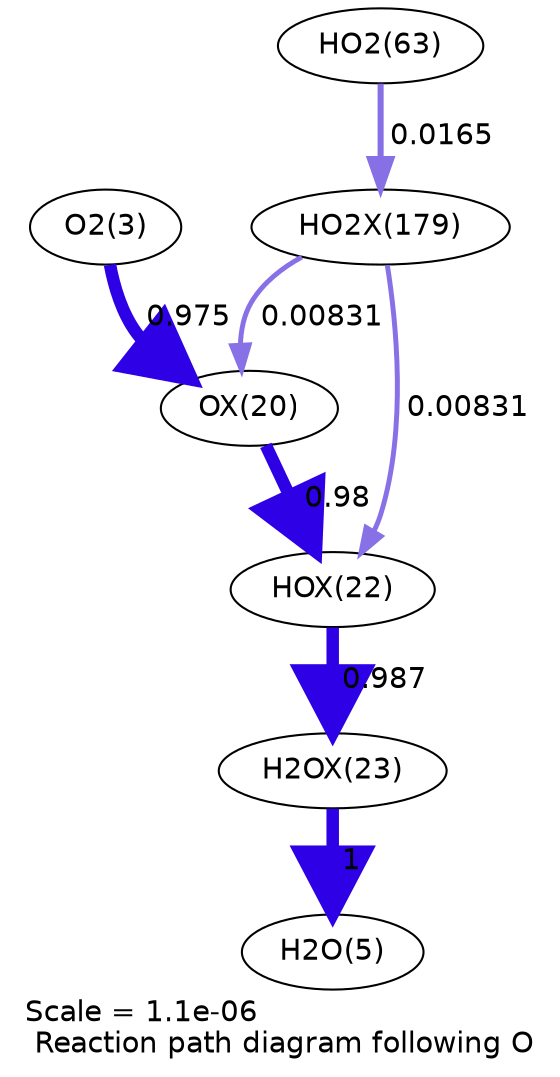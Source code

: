 digraph reaction_paths {
center=1;
s5 -> s55[fontname="Helvetica", penwidth=5.98, arrowsize=2.99, color="0.7, 1.47, 0.9"
, label=" 0.975"];
s55 -> s57[fontname="Helvetica", penwidth=5.98, arrowsize=2.99, color="0.7, 1.48, 0.9"
, label=" 0.98"];
s76 -> s55[fontname="Helvetica", penwidth=2.38, arrowsize=1.19, color="0.7, 0.508, 0.9"
, label=" 0.00831"];
s57 -> s58[fontname="Helvetica", penwidth=5.99, arrowsize=3, color="0.7, 1.49, 0.9"
, label=" 0.987"];
s76 -> s57[fontname="Helvetica", penwidth=2.38, arrowsize=1.19, color="0.7, 0.508, 0.9"
, label=" 0.00831"];
s58 -> s7[fontname="Helvetica", penwidth=6, arrowsize=3, color="0.7, 1.5, 0.9"
, label=" 1"];
s27 -> s76[fontname="Helvetica", penwidth=2.9, arrowsize=1.45, color="0.7, 0.517, 0.9"
, label=" 0.0165"];
s5 [ fontname="Helvetica", label="O2(3)"];
s7 [ fontname="Helvetica", label="H2O(5)"];
s27 [ fontname="Helvetica", label="HO2(63)"];
s55 [ fontname="Helvetica", label="OX(20)"];
s57 [ fontname="Helvetica", label="HOX(22)"];
s58 [ fontname="Helvetica", label="H2OX(23)"];
s76 [ fontname="Helvetica", label="HO2X(179)"];
 label = "Scale = 1.1e-06\l Reaction path diagram following O";
 fontname = "Helvetica";
}
